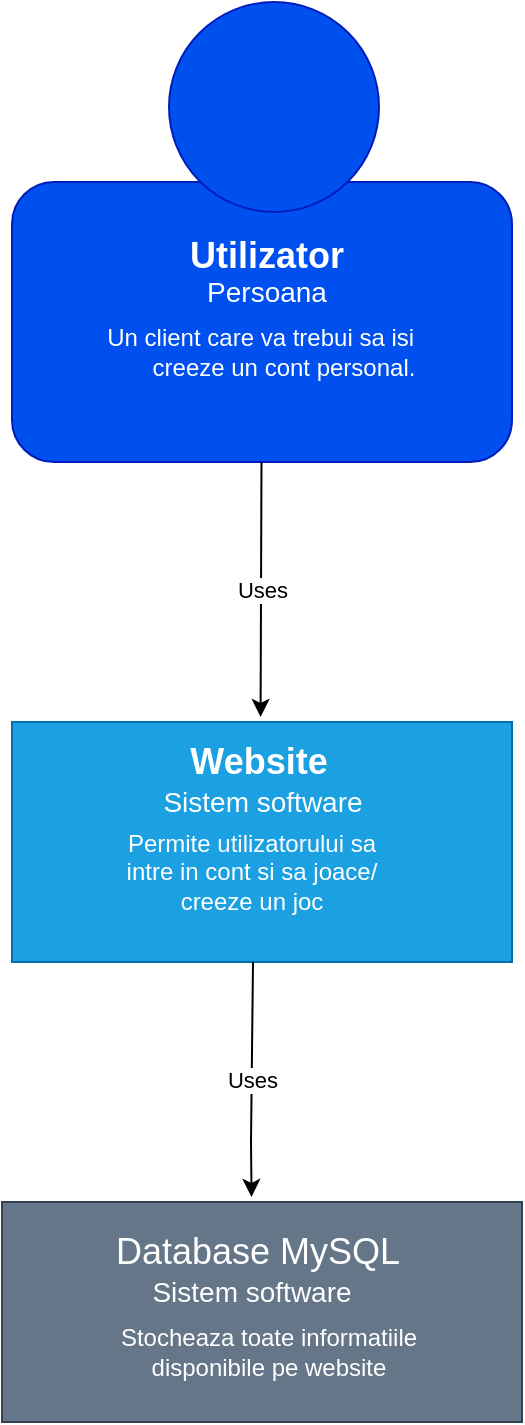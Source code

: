 <mxfile version="21.5.0" type="google">
  <diagram name="Page-1" id="MBOf1W16964bkixa7E-1">
    <mxGraphModel grid="1" page="1" gridSize="10" guides="1" tooltips="1" connect="1" arrows="1" fold="1" pageScale="1" pageWidth="827" pageHeight="1169" math="0" shadow="0">
      <root>
        <mxCell id="0" />
        <mxCell id="1" parent="0" />
        <mxCell id="9uG0miS3h278VQhOdD3k-1" value="" style="rounded=1;whiteSpace=wrap;html=1;fillColor=#0050ef;fontColor=#ffffff;strokeColor=#001DBC;" vertex="1" parent="1">
          <mxGeometry x="300" y="170" width="250" height="140" as="geometry" />
        </mxCell>
        <mxCell id="9uG0miS3h278VQhOdD3k-2" value="" style="ellipse;whiteSpace=wrap;html=1;aspect=fixed;fillColor=#0050ef;fontColor=#ffffff;strokeColor=#001DBC;" vertex="1" parent="1">
          <mxGeometry x="378.5" y="80" width="105" height="105" as="geometry" />
        </mxCell>
        <mxCell id="9uG0miS3h278VQhOdD3k-3" value="&lt;h1&gt;&lt;font color=&quot;#ffffff&quot;&gt;&lt;font style=&quot;font-size: 18px;&quot;&gt;&lt;span style=&quot;white-space: pre;&quot;&gt;&#x9;&amp;nbsp;&lt;/span&gt;&amp;nbsp;Utilizator&lt;/font&gt;&lt;/font&gt;&lt;/h1&gt;&lt;div&gt;&lt;br&gt;&lt;/div&gt;" style="text;html=1;strokeColor=none;fillColor=none;spacing=5;spacingTop=-20;whiteSpace=wrap;overflow=hidden;rounded=0;" vertex="1" parent="1">
          <mxGeometry x="334" y="185" width="190" height="120" as="geometry" />
        </mxCell>
        <mxCell id="9uG0miS3h278VQhOdD3k-8" value="" style="endArrow=classic;html=1;rounded=0;entryX=0.478;entryY=-0.023;entryDx=0;entryDy=0;entryPerimeter=0;" edge="1" parent="1" source="9uG0miS3h278VQhOdD3k-1">
          <mxGeometry relative="1" as="geometry">
            <mxPoint x="360" y="560" as="sourcePoint" />
            <mxPoint x="424.28" y="437.47" as="targetPoint" />
          </mxGeometry>
        </mxCell>
        <mxCell id="9uG0miS3h278VQhOdD3k-9" value="Uses&lt;br&gt;" style="edgeLabel;resizable=0;html=1;align=center;verticalAlign=middle;" connectable="0" vertex="1" parent="9uG0miS3h278VQhOdD3k-8">
          <mxGeometry relative="1" as="geometry" />
        </mxCell>
        <mxCell id="9uG0miS3h278VQhOdD3k-11" value="" style="rounded=0;whiteSpace=wrap;html=1;fillColor=#1ba1e2;fontColor=#ffffff;strokeColor=#006EAF;" vertex="1" parent="1">
          <mxGeometry x="300" y="440" width="250" height="120" as="geometry" />
        </mxCell>
        <mxCell id="9uG0miS3h278VQhOdD3k-13" value="&lt;h1 style=&quot;border-color: var(--border-color); text-align: left;&quot;&gt;&lt;font color=&quot;#ffffff&quot; style=&quot;border-color: var(--border-color); font-size: 18px;&quot;&gt;&lt;span style=&quot;white-space: pre;&quot;&gt;&amp;nbsp;&amp;nbsp;&amp;nbsp;&amp;nbsp;&lt;/span&gt;Website&lt;/font&gt;&lt;/h1&gt;&lt;h1 style=&quot;border-color: var(--border-color); text-align: left;&quot;&gt;&lt;br&gt;&lt;/h1&gt;" style="text;html=1;strokeColor=none;fillColor=none;align=center;verticalAlign=middle;whiteSpace=wrap;rounded=0;" vertex="1" parent="1">
          <mxGeometry x="329" y="430" width="169" height="100" as="geometry" />
        </mxCell>
        <mxCell id="9uG0miS3h278VQhOdD3k-14" value="&lt;font color=&quot;#ffffff&quot; style=&quot;font-size: 14px;&quot;&gt;Sistem software&lt;/font&gt;" style="text;html=1;strokeColor=none;fillColor=none;align=center;verticalAlign=middle;whiteSpace=wrap;rounded=0;" vertex="1" parent="1">
          <mxGeometry x="366.5" y="465" width="117" height="30" as="geometry" />
        </mxCell>
        <mxCell id="9uG0miS3h278VQhOdD3k-15" value="&lt;font color=&quot;#ffffff&quot;&gt;Permite utilizatorului sa intre in cont si sa joace/ creeze un joc&lt;/font&gt;" style="text;html=1;strokeColor=none;fillColor=none;align=center;verticalAlign=middle;whiteSpace=wrap;rounded=0;" vertex="1" parent="1">
          <mxGeometry x="350" y="495" width="140" height="40" as="geometry" />
        </mxCell>
        <mxCell id="9uG0miS3h278VQhOdD3k-16" value="&lt;font color=&quot;#ffffff&quot; style=&quot;font-size: 14px;&quot;&gt;Persoana&lt;/font&gt;" style="text;html=1;strokeColor=none;fillColor=none;align=center;verticalAlign=middle;whiteSpace=wrap;rounded=0;" vertex="1" parent="1">
          <mxGeometry x="395" y="210" width="65" height="30" as="geometry" />
        </mxCell>
        <mxCell id="9uG0miS3h278VQhOdD3k-17" value="" style="endArrow=classic;html=1;rounded=0;entryX=0.478;entryY=-0.023;entryDx=0;entryDy=0;entryPerimeter=0;" edge="1" parent="1">
          <mxGeometry relative="1" as="geometry">
            <mxPoint x="420.5" y="560" as="sourcePoint" />
            <mxPoint x="419.78" y="677.47" as="targetPoint" />
            <Array as="points">
              <mxPoint x="419.5" y="650" />
            </Array>
          </mxGeometry>
        </mxCell>
        <mxCell id="9uG0miS3h278VQhOdD3k-18" value="Uses&lt;br&gt;" style="edgeLabel;resizable=0;html=1;align=center;verticalAlign=middle;" connectable="0" vertex="1" parent="9uG0miS3h278VQhOdD3k-17">
          <mxGeometry relative="1" as="geometry" />
        </mxCell>
        <mxCell id="9uG0miS3h278VQhOdD3k-20" value="" style="rounded=0;whiteSpace=wrap;html=1;fillColor=#647687;strokeColor=#314354;fontColor=#ffffff;" vertex="1" parent="1">
          <mxGeometry x="295" y="680" width="260" height="110" as="geometry" />
        </mxCell>
        <mxCell id="9uG0miS3h278VQhOdD3k-21" value="&lt;font color=&quot;#ffffff&quot; style=&quot;font-size: 18px;&quot;&gt;Database MySQL&lt;/font&gt;" style="text;html=1;strokeColor=none;fillColor=none;align=center;verticalAlign=middle;whiteSpace=wrap;rounded=0;" vertex="1" parent="1">
          <mxGeometry x="348" y="690" width="150" height="30" as="geometry" />
        </mxCell>
        <mxCell id="9uG0miS3h278VQhOdD3k-22" value="&lt;font color=&quot;#ffffff&quot; style=&quot;font-size: 14px;&quot;&gt;Sistem software&lt;/font&gt;" style="text;html=1;strokeColor=none;fillColor=none;align=center;verticalAlign=middle;whiteSpace=wrap;rounded=0;" vertex="1" parent="1">
          <mxGeometry x="366.5" y="710" width="106" height="30" as="geometry" />
        </mxCell>
        <mxCell id="9uG0miS3h278VQhOdD3k-23" value="&lt;font color=&quot;#ffffff&quot;&gt;&amp;nbsp;Un client care va trebui sa isi&amp;nbsp; &amp;nbsp; &amp;nbsp; &amp;nbsp; &amp;nbsp;creeze un cont personal.&lt;/font&gt;" style="text;html=1;strokeColor=none;fillColor=none;align=center;verticalAlign=middle;whiteSpace=wrap;rounded=0;" vertex="1" parent="1">
          <mxGeometry x="341" y="240" width="180" height="30" as="geometry" />
        </mxCell>
        <mxCell id="9uG0miS3h278VQhOdD3k-24" value="&lt;font color=&quot;#ffffff&quot;&gt;Stocheaza toate informatiile disponibile pe website&lt;/font&gt;" style="text;html=1;strokeColor=none;fillColor=none;align=center;verticalAlign=middle;whiteSpace=wrap;rounded=0;" vertex="1" parent="1">
          <mxGeometry x="346.38" y="740" width="165.25" height="30" as="geometry" />
        </mxCell>
      </root>
    </mxGraphModel>
  </diagram>
</mxfile>

